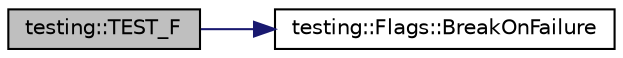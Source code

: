 digraph "testing::TEST_F"
{
  edge [fontname="Helvetica",fontsize="10",labelfontname="Helvetica",labelfontsize="10"];
  node [fontname="Helvetica",fontsize="10",shape=record];
  rankdir="LR";
  Node1636 [label="testing::TEST_F",height=0.2,width=0.4,color="black", fillcolor="grey75", style="filled", fontcolor="black"];
  Node1636 -> Node1637 [color="midnightblue",fontsize="10",style="solid",fontname="Helvetica"];
  Node1637 [label="testing::Flags::BreakOnFailure",height=0.2,width=0.4,color="black", fillcolor="white", style="filled",URL="$da/d96/structtesting_1_1_flags.html#a62660e44922321f7640bc951a04c2296"];
}
